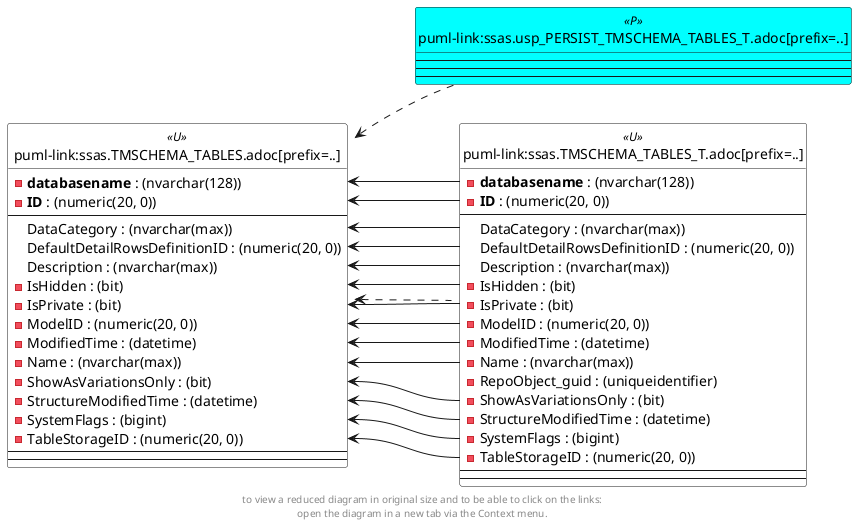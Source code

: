 @startuml
left to right direction
'top to bottom direction
hide circle
'avoide "." issues:
set namespaceSeparator none


skinparam class {
  BackgroundColor White
  BackgroundColor<<FN>> Yellow
  BackgroundColor<<FS>> Yellow
  BackgroundColor<<FT>> LightGray
  BackgroundColor<<IF>> Yellow
  BackgroundColor<<IS>> Yellow
  BackgroundColor<<P>> Aqua
  BackgroundColor<<PC>> Aqua
  BackgroundColor<<SN>> Yellow
  BackgroundColor<<SO>> SlateBlue
  BackgroundColor<<TF>> LightGray
  BackgroundColor<<TR>> Tomato
  BackgroundColor<<U>> White
  BackgroundColor<<V>> WhiteSmoke
  BackgroundColor<<X>> Aqua
}


entity "puml-link:ssas.TMSCHEMA_TABLES.adoc[prefix=..]" as ssas.TMSCHEMA_TABLES << U >> {
  - **databasename** : (nvarchar(128))
  - **ID** : (numeric(20, 0))
  --
  DataCategory : (nvarchar(max))
  DefaultDetailRowsDefinitionID : (numeric(20, 0))
  Description : (nvarchar(max))
  - IsHidden : (bit)
  - IsPrivate : (bit)
  - ModelID : (numeric(20, 0))
  - ModifiedTime : (datetime)
  - Name : (nvarchar(max))
  - ShowAsVariationsOnly : (bit)
  - StructureModifiedTime : (datetime)
  - SystemFlags : (bigint)
  - TableStorageID : (numeric(20, 0))
  --
  --
}

entity "puml-link:ssas.TMSCHEMA_TABLES_T.adoc[prefix=..]" as ssas.TMSCHEMA_TABLES_T << U >> {
  - **databasename** : (nvarchar(128))
  - **ID** : (numeric(20, 0))
  --
  DataCategory : (nvarchar(max))
  DefaultDetailRowsDefinitionID : (numeric(20, 0))
  Description : (nvarchar(max))
  - IsHidden : (bit)
  - IsPrivate : (bit)
  - ModelID : (numeric(20, 0))
  - ModifiedTime : (datetime)
  - Name : (nvarchar(max))
  - RepoObject_guid : (uniqueidentifier)
  - ShowAsVariationsOnly : (bit)
  - StructureModifiedTime : (datetime)
  - SystemFlags : (bigint)
  - TableStorageID : (numeric(20, 0))
  --
  --
}

entity "puml-link:ssas.usp_PERSIST_TMSCHEMA_TABLES_T.adoc[prefix=..]" as ssas.usp_PERSIST_TMSCHEMA_TABLES_T << P >> {
  --
  --
  --
}

ssas.TMSCHEMA_TABLES <.. ssas.TMSCHEMA_TABLES_T
ssas.TMSCHEMA_TABLES <.. ssas.usp_PERSIST_TMSCHEMA_TABLES_T
ssas.TMSCHEMA_TABLES::databasename <-- ssas.TMSCHEMA_TABLES_T::databasename
ssas.TMSCHEMA_TABLES::DataCategory <-- ssas.TMSCHEMA_TABLES_T::DataCategory
ssas.TMSCHEMA_TABLES::DefaultDetailRowsDefinitionID <-- ssas.TMSCHEMA_TABLES_T::DefaultDetailRowsDefinitionID
ssas.TMSCHEMA_TABLES::Description <-- ssas.TMSCHEMA_TABLES_T::Description
ssas.TMSCHEMA_TABLES::ID <-- ssas.TMSCHEMA_TABLES_T::ID
ssas.TMSCHEMA_TABLES::IsHidden <-- ssas.TMSCHEMA_TABLES_T::IsHidden
ssas.TMSCHEMA_TABLES::IsPrivate <-- ssas.TMSCHEMA_TABLES_T::IsPrivate
ssas.TMSCHEMA_TABLES::ModelID <-- ssas.TMSCHEMA_TABLES_T::ModelID
ssas.TMSCHEMA_TABLES::ModifiedTime <-- ssas.TMSCHEMA_TABLES_T::ModifiedTime
ssas.TMSCHEMA_TABLES::Name <-- ssas.TMSCHEMA_TABLES_T::Name
ssas.TMSCHEMA_TABLES::ShowAsVariationsOnly <-- ssas.TMSCHEMA_TABLES_T::ShowAsVariationsOnly
ssas.TMSCHEMA_TABLES::StructureModifiedTime <-- ssas.TMSCHEMA_TABLES_T::StructureModifiedTime
ssas.TMSCHEMA_TABLES::SystemFlags <-- ssas.TMSCHEMA_TABLES_T::SystemFlags
ssas.TMSCHEMA_TABLES::TableStorageID <-- ssas.TMSCHEMA_TABLES_T::TableStorageID
footer
to view a reduced diagram in original size and to be able to click on the links:
open the diagram in a new tab via the Context menu.
end footer

@enduml

